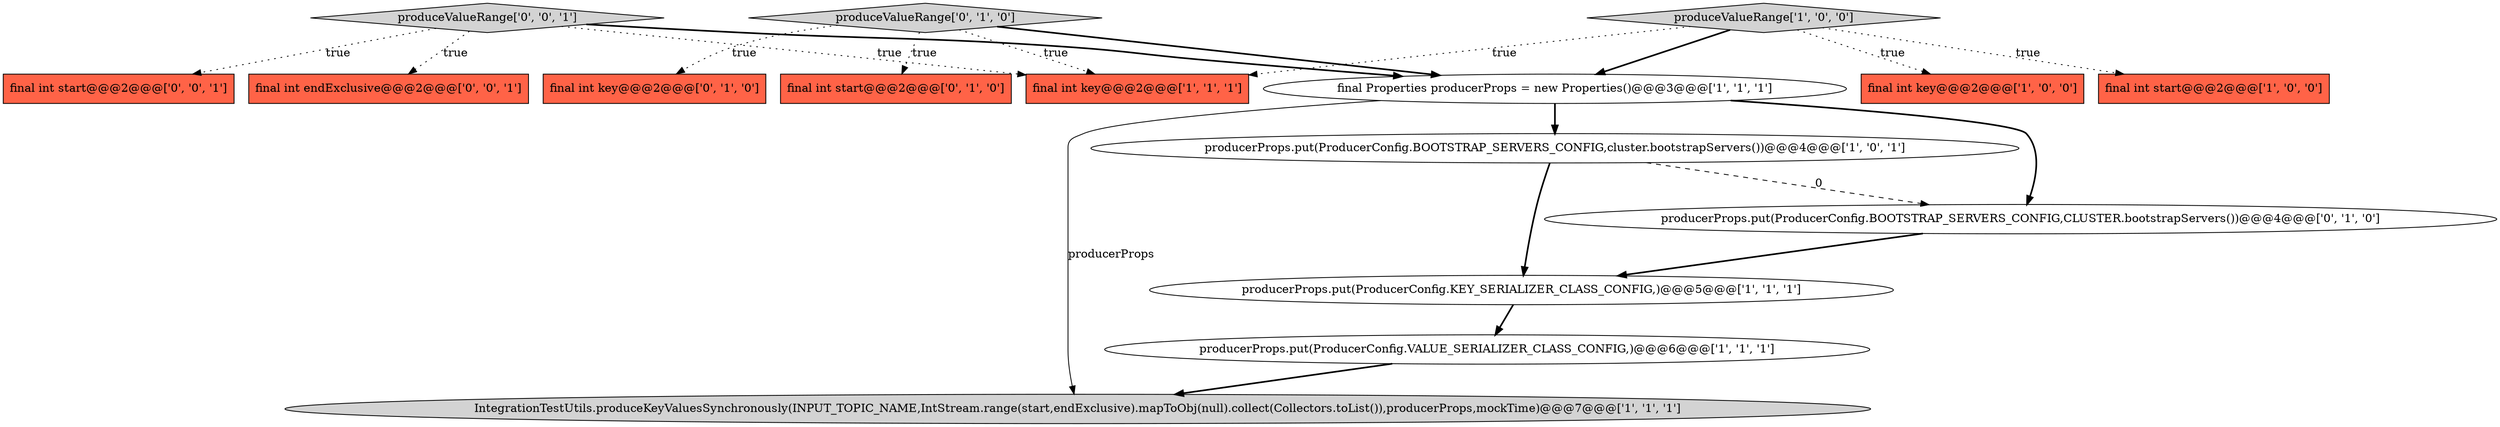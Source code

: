 digraph {
13 [style = filled, label = "final int start@@@2@@@['0', '0', '1']", fillcolor = tomato, shape = box image = "AAA0AAABBB3BBB"];
9 [style = filled, label = "final int start@@@2@@@['0', '1', '0']", fillcolor = tomato, shape = box image = "AAA0AAABBB2BBB"];
10 [style = filled, label = "produceValueRange['0', '1', '0']", fillcolor = lightgray, shape = diamond image = "AAA0AAABBB2BBB"];
8 [style = filled, label = "produceValueRange['1', '0', '0']", fillcolor = lightgray, shape = diamond image = "AAA0AAABBB1BBB"];
6 [style = filled, label = "final Properties producerProps = new Properties()@@@3@@@['1', '1', '1']", fillcolor = white, shape = ellipse image = "AAA0AAABBB1BBB"];
5 [style = filled, label = "IntegrationTestUtils.produceKeyValuesSynchronously(INPUT_TOPIC_NAME,IntStream.range(start,endExclusive).mapToObj(null).collect(Collectors.toList()),producerProps,mockTime)@@@7@@@['1', '1', '1']", fillcolor = lightgray, shape = ellipse image = "AAA0AAABBB1BBB"];
15 [style = filled, label = "final int endExclusive@@@2@@@['0', '0', '1']", fillcolor = tomato, shape = box image = "AAA0AAABBB3BBB"];
7 [style = filled, label = "producerProps.put(ProducerConfig.KEY_SERIALIZER_CLASS_CONFIG,)@@@5@@@['1', '1', '1']", fillcolor = white, shape = ellipse image = "AAA0AAABBB1BBB"];
3 [style = filled, label = "final int key@@@2@@@['1', '0', '0']", fillcolor = tomato, shape = box image = "AAA0AAABBB1BBB"];
11 [style = filled, label = "producerProps.put(ProducerConfig.BOOTSTRAP_SERVERS_CONFIG,CLUSTER.bootstrapServers())@@@4@@@['0', '1', '0']", fillcolor = white, shape = ellipse image = "AAA1AAABBB2BBB"];
1 [style = filled, label = "producerProps.put(ProducerConfig.VALUE_SERIALIZER_CLASS_CONFIG,)@@@6@@@['1', '1', '1']", fillcolor = white, shape = ellipse image = "AAA0AAABBB1BBB"];
14 [style = filled, label = "produceValueRange['0', '0', '1']", fillcolor = lightgray, shape = diamond image = "AAA0AAABBB3BBB"];
0 [style = filled, label = "producerProps.put(ProducerConfig.BOOTSTRAP_SERVERS_CONFIG,cluster.bootstrapServers())@@@4@@@['1', '0', '1']", fillcolor = white, shape = ellipse image = "AAA0AAABBB1BBB"];
2 [style = filled, label = "final int start@@@2@@@['1', '0', '0']", fillcolor = tomato, shape = box image = "AAA0AAABBB1BBB"];
4 [style = filled, label = "final int key@@@2@@@['1', '1', '1']", fillcolor = tomato, shape = box image = "AAA0AAABBB1BBB"];
12 [style = filled, label = "final int key@@@2@@@['0', '1', '0']", fillcolor = tomato, shape = box image = "AAA0AAABBB2BBB"];
6->11 [style = bold, label=""];
6->0 [style = bold, label=""];
14->6 [style = bold, label=""];
8->3 [style = dotted, label="true"];
7->1 [style = bold, label=""];
14->4 [style = dotted, label="true"];
14->13 [style = dotted, label="true"];
14->15 [style = dotted, label="true"];
6->5 [style = solid, label="producerProps"];
8->2 [style = dotted, label="true"];
10->4 [style = dotted, label="true"];
8->6 [style = bold, label=""];
0->11 [style = dashed, label="0"];
10->6 [style = bold, label=""];
8->4 [style = dotted, label="true"];
10->12 [style = dotted, label="true"];
10->9 [style = dotted, label="true"];
0->7 [style = bold, label=""];
11->7 [style = bold, label=""];
1->5 [style = bold, label=""];
}
